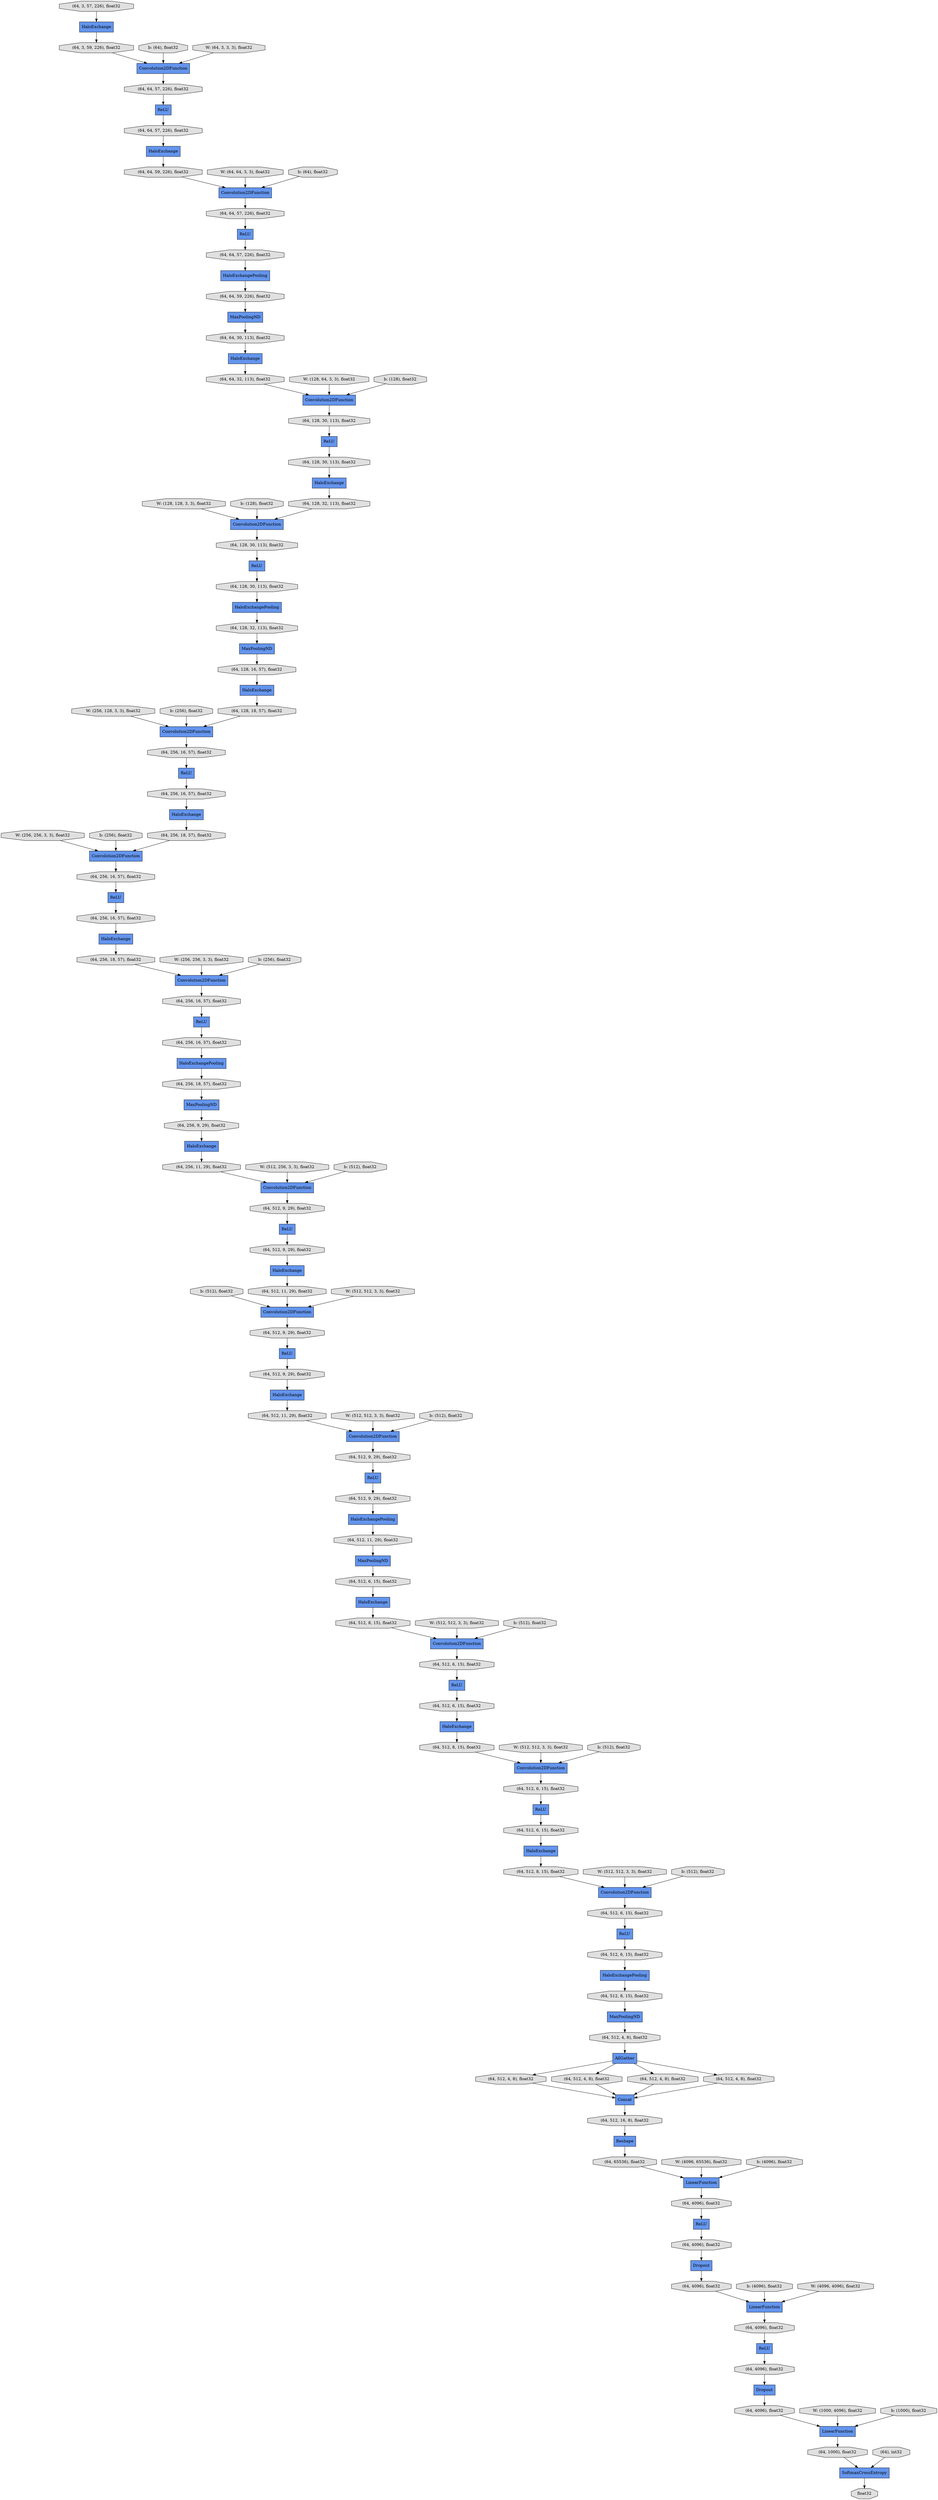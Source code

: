 digraph graphname{rankdir=TB;47867936424016 [label="b: (512), float32",shape="octagon",fillcolor="#E0E0E0",style="filled"];47867936432400 [label="b: (4096), float32",shape="octagon",fillcolor="#E0E0E0",style="filled"];47867936424336 [label="W: (512, 512, 3, 3), float32",shape="octagon",fillcolor="#E0E0E0",style="filled"];47867936432720 [label="W: (1000, 4096), float32",shape="octagon",fillcolor="#E0E0E0",style="filled"];47867936424720 [label="b: (512), float32",shape="octagon",fillcolor="#E0E0E0",style="filled"];47867936433104 [label="b: (1000), float32",shape="octagon",fillcolor="#E0E0E0",style="filled"];47869803537488 [label="Dropout",shape="record",fillcolor="#6495ED",style="filled"];47867936425040 [label="W: (512, 512, 3, 3), float32",shape="octagon",fillcolor="#E0E0E0",style="filled"];47867936425424 [label="b: (512), float32",shape="octagon",fillcolor="#E0E0E0",style="filled"];47867936425744 [label="W: (512, 512, 3, 3), float32",shape="octagon",fillcolor="#E0E0E0",style="filled"];47869803708304 [label="HaloExchange",shape="record",fillcolor="#6495ED",style="filled"];47867936426128 [label="b: (512), float32",shape="octagon",fillcolor="#E0E0E0",style="filled"];47869803587856 [label="SoftmaxCrossEntropy",shape="record",fillcolor="#6495ED",style="filled"];47869803587920 [label="Dropout",shape="record",fillcolor="#6495ED",style="filled"];47869803645264 [label="HaloExchange",shape="record",fillcolor="#6495ED",style="filled"];47867936426448 [label="W: (512, 512, 3, 3), float32",shape="octagon",fillcolor="#E0E0E0",style="filled"];47869803588112 [label="ReLU",shape="record",fillcolor="#6495ED",style="filled"];47867936524816 [label="Convolution2DFunction",shape="record",fillcolor="#6495ED",style="filled"];47869803645456 [label="(64, 3, 57, 226), float32",shape="octagon",fillcolor="#E0E0E0",style="filled"];47869803588176 [label="(64, 4096), float32",shape="octagon",fillcolor="#E0E0E0",style="filled"];47869803645520 [label="HaloExchange",shape="record",fillcolor="#6495ED",style="filled"];47869803645584 [label="Convolution2DFunction",shape="record",fillcolor="#6495ED",style="filled"];47869803588240 [label="Convolution2DFunction",shape="record",fillcolor="#6495ED",style="filled"];47869803645648 [label="HaloExchangePooling",shape="record",fillcolor="#6495ED",style="filled"];47869803588368 [label="LinearFunction",shape="record",fillcolor="#6495ED",style="filled"];47867936426832 [label="b: (512), float32",shape="octagon",fillcolor="#E0E0E0",style="filled"];47869803645840 [label="HaloExchange",shape="record",fillcolor="#6495ED",style="filled"];47869803588560 [label="MaxPoolingND",shape="record",fillcolor="#6495ED",style="filled"];47869803645904 [label="(64, 3, 59, 226), float32",shape="octagon",fillcolor="#E0E0E0",style="filled"];47869803588624 [label="ReLU",shape="record",fillcolor="#6495ED",style="filled"];47867936427152 [label="W: (4096, 65536), float32",shape="octagon",fillcolor="#E0E0E0",style="filled"];47869803588816 [label="(64, 4096), float32",shape="octagon",fillcolor="#E0E0E0",style="filled"];47869803646160 [label="(64, 64, 59, 226), float32",shape="octagon",fillcolor="#E0E0E0",style="filled"];47869803646288 [label="MaxPoolingND",shape="record",fillcolor="#6495ED",style="filled"];47869803646352 [label="HaloExchange",shape="record",fillcolor="#6495ED",style="filled"];47869803589072 [label="(64, 4096), float32",shape="octagon",fillcolor="#E0E0E0",style="filled"];47867936427472 [label="b: (4096), float32",shape="octagon",fillcolor="#E0E0E0",style="filled"];47869803589200 [label="Reshape",shape="record",fillcolor="#6495ED",style="filled"];47869803589264 [label="LinearFunction",shape="record",fillcolor="#6495ED",style="filled"];47869803589328 [label="LinearFunction",shape="record",fillcolor="#6495ED",style="filled"];47867936427792 [label="W: (4096, 4096), float32",shape="octagon",fillcolor="#E0E0E0",style="filled"];47869803646736 [label="ReLU",shape="record",fillcolor="#6495ED",style="filled"];47869803589520 [label="(64, 64, 57, 226), float32",shape="octagon",fillcolor="#E0E0E0",style="filled"];47869803802704 [label="(64, 512, 6, 15), float32",shape="octagon",fillcolor="#E0E0E0",style="filled"];47869803737168 [label="(64, 256, 18, 57), float32",shape="octagon",fillcolor="#E0E0E0",style="filled"];47869803704400 [label="(64, 64, 57, 226), float32",shape="octagon",fillcolor="#E0E0E0",style="filled"];47869803802768 [label="(64, 512, 4, 8), float32",shape="octagon",fillcolor="#E0E0E0",style="filled"];47869803737232 [label="(64, 256, 16, 57), float32",shape="octagon",fillcolor="#E0E0E0",style="filled"];47869754650832 [label="(64, 4096), float32",shape="octagon",fillcolor="#E0E0E0",style="filled"];47869803786448 [label="(64, 512, 9, 29), float32",shape="octagon",fillcolor="#E0E0E0",style="filled"];47869803737296 [label="(64, 256, 16, 57), float32",shape="octagon",fillcolor="#E0E0E0",style="filled"];47867936403664 [label="W: (128, 128, 3, 3), float32",shape="octagon",fillcolor="#E0E0E0",style="filled"];47869803737360 [label="(64, 256, 18, 57), float32",shape="octagon",fillcolor="#E0E0E0",style="filled"];47869754651024 [label="(64, 1000), float32",shape="octagon",fillcolor="#E0E0E0",style="filled"];47869803737488 [label="HaloExchange",shape="record",fillcolor="#6495ED",style="filled"];47869803786640 [label="(64, 512, 6, 15), float32",shape="octagon",fillcolor="#E0E0E0",style="filled"];47869803737552 [label="(64, 512, 9, 29), float32",shape="octagon",fillcolor="#E0E0E0",style="filled"];47869803704848 [label="(64, 64, 30, 113), float32",shape="octagon",fillcolor="#E0E0E0",style="filled"];47867936404048 [label="b: (128), float32",shape="octagon",fillcolor="#E0E0E0",style="filled"];47869803803280 [label="(64, 512, 6, 15), float32",shape="octagon",fillcolor="#E0E0E0",style="filled"];47869803704976 [label="(64, 64, 57, 226), float32",shape="octagon",fillcolor="#E0E0E0",style="filled"];47869803737808 [label="(64, 256, 16, 57), float32",shape="octagon",fillcolor="#E0E0E0",style="filled"];47869803787024 [label="(64, 512, 11, 29), float32",shape="octagon",fillcolor="#E0E0E0",style="filled"];47869803705104 [label="(64, 64, 32, 113), float32",shape="octagon",fillcolor="#E0E0E0",style="filled"];47869803803472 [label="(64, 512, 8, 15), float32",shape="octagon",fillcolor="#E0E0E0",style="filled"];47869803737936 [label="(64, 256, 9, 29), float32",shape="octagon",fillcolor="#E0E0E0",style="filled"];47869803705168 [label="(64, 64, 57, 226), float32",shape="octagon",fillcolor="#E0E0E0",style="filled"];47869803787152 [label="HaloExchangePooling",shape="record",fillcolor="#6495ED",style="filled"];47869803705232 [label="MaxPoolingND",shape="record",fillcolor="#6495ED",style="filled"];47867936404368 [label="W: (256, 128, 3, 3), float32",shape="octagon",fillcolor="#E0E0E0",style="filled"];47869803705296 [label="ReLU",shape="record",fillcolor="#6495ED",style="filled"];47869803738064 [label="(64, 512, 9, 29), float32",shape="octagon",fillcolor="#E0E0E0",style="filled"];47869803787344 [label="Concat",shape="record",fillcolor="#6495ED",style="filled"];47869803705424 [label="(64, 64, 59, 226), float32",shape="octagon",fillcolor="#E0E0E0",style="filled"];47869803787408 [label="(64, 512, 6, 15), float32",shape="octagon",fillcolor="#E0E0E0",style="filled"];47869803705488 [label="(64, 128, 30, 113), float32",shape="octagon",fillcolor="#E0E0E0",style="filled"];47867936404752 [label="b: (256), float32",shape="octagon",fillcolor="#E0E0E0",style="filled"];47869803705616 [label="(64, 128, 16, 57), float32",shape="octagon",fillcolor="#E0E0E0",style="filled"];47869754651984 [label="(64), int32",shape="octagon",fillcolor="#E0E0E0",style="filled"];47869803705680 [label="Convolution2DFunction",shape="record",fillcolor="#6495ED",style="filled"];47869803705744 [label="ReLU",shape="record",fillcolor="#6495ED",style="filled"];47869803738576 [label="(64, 512, 9, 29), float32",shape="octagon",fillcolor="#E0E0E0",style="filled"];47869803705808 [label="Convolution2DFunction",shape="record",fillcolor="#6495ED",style="filled"];47869803738640 [label="HaloExchange",shape="record",fillcolor="#6495ED",style="filled"];47869803705872 [label="(64, 128, 30, 113), float32",shape="octagon",fillcolor="#E0E0E0",style="filled"];47869803738704 [label="Convolution2DFunction",shape="record",fillcolor="#6495ED",style="filled"];47867936405072 [label="W: (256, 256, 3, 3), float32",shape="octagon",fillcolor="#E0E0E0",style="filled"];47869803738768 [label="(64, 256, 11, 29), float32",shape="octagon",fillcolor="#E0E0E0",style="filled"];47869803738832 [label="ReLU",shape="record",fillcolor="#6495ED",style="filled"];47869803788048 [label="HaloExchange",shape="record",fillcolor="#6495ED",style="filled"];47869803738896 [label="ReLU",shape="record",fillcolor="#6495ED",style="filled"];47869803706128 [label="(64, 128, 32, 113), float32",shape="octagon",fillcolor="#E0E0E0",style="filled"];47869754652496 [label="(64, 4096), float32",shape="octagon",fillcolor="#E0E0E0",style="filled"];47869803788112 [label="Convolution2DFunction",shape="record",fillcolor="#6495ED",style="filled"];47869803706192 [label="ReLU",shape="record",fillcolor="#6495ED",style="filled"];47869803788176 [label="(64, 512, 8, 15), float32",shape="octagon",fillcolor="#E0E0E0",style="filled"];47867936405456 [label="b: (256), float32",shape="octagon",fillcolor="#E0E0E0",style="filled"];47869803804688 [label="(64, 512, 4, 8), float32",shape="octagon",fillcolor="#E0E0E0",style="filled"];47869803706384 [label="(64, 256, 16, 57), float32",shape="octagon",fillcolor="#E0E0E0",style="filled"];47869803788368 [label="Convolution2DFunction",shape="record",fillcolor="#6495ED",style="filled"];47869803706448 [label="HaloExchangePooling",shape="record",fillcolor="#6495ED",style="filled"];47869803706512 [label="(64, 128, 32, 113), float32",shape="octagon",fillcolor="#E0E0E0",style="filled"];47869803706576 [label="(64, 256, 16, 57), float32",shape="octagon",fillcolor="#E0E0E0",style="filled"];47869803739408 [label="Convolution2DFunction",shape="record",fillcolor="#6495ED",style="filled"];47867936405776 [label="W: (256, 256, 3, 3), float32",shape="octagon",fillcolor="#E0E0E0",style="filled"];47869803706640 [label="(64, 128, 30, 113), float32",shape="octagon",fillcolor="#E0E0E0",style="filled"];47869803805008 [label="(64, 512, 4, 8), float32",shape="octagon",fillcolor="#E0E0E0",style="filled"];47869803706704 [label="ReLU",shape="record",fillcolor="#6495ED",style="filled"];47869803788688 [label="ReLU",shape="record",fillcolor="#6495ED",style="filled"];47869803706768 [label="(64, 128, 30, 113), float32",shape="octagon",fillcolor="#E0E0E0",style="filled"];47869803788752 [label="(64, 512, 6, 15), float32",shape="octagon",fillcolor="#E0E0E0",style="filled"];47869803739600 [label="HaloExchange",shape="record",fillcolor="#6495ED",style="filled"];47869803706832 [label="HaloExchangePooling",shape="record",fillcolor="#6495ED",style="filled"];47867674524112 [label="b: (64), float32",shape="octagon",fillcolor="#E0E0E0",style="filled"];47869803739664 [label="(64, 512, 11, 29), float32",shape="octagon",fillcolor="#E0E0E0",style="filled"];47869803706960 [label="HaloExchange",shape="record",fillcolor="#6495ED",style="filled"];47869754653328 [label="(64, 4096), float32",shape="octagon",fillcolor="#E0E0E0",style="filled"];47869803788944 [label="(64, 512, 6, 15), float32",shape="octagon",fillcolor="#E0E0E0",style="filled"];47867936406160 [label="b: (256), float32",shape="octagon",fillcolor="#E0E0E0",style="filled"];47869803739856 [label="MaxPoolingND",shape="record",fillcolor="#6495ED",style="filled"];47869803805456 [label="(64, 512, 4, 8), float32",shape="octagon",fillcolor="#E0E0E0",style="filled"];47869803707152 [label="(64, 128, 18, 57), float32",shape="octagon",fillcolor="#E0E0E0",style="filled"];47869754653520 [label="(64, 65536), float32",shape="octagon",fillcolor="#E0E0E0",style="filled"];47867674524560 [label="W: (64, 64, 3, 3), float32",shape="octagon",fillcolor="#E0E0E0",style="filled"];47867667602320 [label="W: (64, 3, 3, 3), float32",shape="octagon",fillcolor="#E0E0E0",style="filled"];47869803789264 [label="HaloExchange",shape="record",fillcolor="#6495ED",style="filled"];47867936406480 [label="W: (512, 256, 3, 3), float32",shape="octagon",fillcolor="#E0E0E0",style="filled"];47869803805712 [label="(64, 512, 4, 8), float32",shape="octagon",fillcolor="#E0E0E0",style="filled"];47869803789328 [label="(64, 512, 8, 15), float32",shape="octagon",fillcolor="#E0E0E0",style="filled"];47869803740176 [label="ReLU",shape="record",fillcolor="#6495ED",style="filled"];47869803707408 [label="Convolution2DFunction",shape="record",fillcolor="#6495ED",style="filled"];47869803740240 [label="(64, 512, 9, 29), float32",shape="octagon",fillcolor="#E0E0E0",style="filled"];47869803707472 [label="(64, 256, 16, 57), float32",shape="octagon",fillcolor="#E0E0E0",style="filled"];47869803805840 [label="(64, 512, 16, 8), float32",shape="octagon",fillcolor="#E0E0E0",style="filled"];47869803789456 [label="MaxPoolingND",shape="record",fillcolor="#6495ED",style="filled"];47869754653904 [label="float32",shape="octagon",fillcolor="#E0E0E0",style="filled"];47869803707600 [label="Convolution2DFunction",shape="record",fillcolor="#6495ED",style="filled"];47867674524880 [label="b: (64), float32",shape="octagon",fillcolor="#E0E0E0",style="filled"];47869803740432 [label="(64, 512, 9, 29), float32",shape="octagon",fillcolor="#E0E0E0",style="filled"];47869803707664 [label="HaloExchange",shape="record",fillcolor="#6495ED",style="filled"];47867936406864 [label="b: (512), float32",shape="octagon",fillcolor="#E0E0E0",style="filled"];47869803707792 [label="ReLU",shape="record",fillcolor="#6495ED",style="filled"];47869754654096 [label="ReLU",shape="record",fillcolor="#6495ED",style="filled"];47869803789776 [label="ReLU",shape="record",fillcolor="#6495ED",style="filled"];47869803707856 [label="HaloExchange",shape="record",fillcolor="#6495ED",style="filled"];47869803789840 [label="(64, 512, 6, 15), float32",shape="octagon",fillcolor="#E0E0E0",style="filled"];47867674525200 [label="W: (128, 64, 3, 3), float32",shape="octagon",fillcolor="#E0E0E0",style="filled"];47869803740752 [label="HaloExchangePooling",shape="record",fillcolor="#6495ED",style="filled"];47869803740816 [label="(64, 512, 11, 29), float32",shape="octagon",fillcolor="#E0E0E0",style="filled"];47867936407184 [label="W: (512, 512, 3, 3), float32",shape="octagon",fillcolor="#E0E0E0",style="filled"];47869803708112 [label="ReLU",shape="record",fillcolor="#6495ED",style="filled"];47869803740944 [label="Convolution2DFunction",shape="record",fillcolor="#6495ED",style="filled"];47869803708176 [label="Convolution2DFunction",shape="record",fillcolor="#6495ED",style="filled"];47869803790160 [label="AllGather",shape="record",fillcolor="#6495ED",style="filled"];47867674525520 [label="b: (128), float32",shape="octagon",fillcolor="#E0E0E0",style="filled"];47869803790224 [label="(64, 512, 8, 15), float32",shape="octagon",fillcolor="#E0E0E0",style="filled"];47869803708368 [label="(64, 256, 18, 57), float32",shape="octagon",fillcolor="#E0E0E0",style="filled"];47869803589264 -> 47869803588816;47869803787344 -> 47869803805840;47869803705808 -> 47869803706640;47867936432720 -> 47869803588368;47869803737168 -> 47869803705232;47869803706640 -> 47869803706192;47869803740816 -> 47869803739408;47869803707408 -> 47869803738576;47869803803280 -> 47869803787152;47869803707600 -> 47869803706384;47869803788176 -> 47869803740944;47869803738768 -> 47869803707408;47869803705104 -> 47869803645584;47867936406864 -> 47869803707408;47869803789456 -> 47869803802768;47867936425744 -> 47869803788112;47869803707472 -> 47869803705744;47869803645904 -> 47867936524816;47869803788688 -> 47869803789840;47869803708368 -> 47869803707600;47869754652496 -> 47869803588368;47869803738704 -> 47869803738064;47867936426448 -> 47869803788368;47869803738064 -> 47869803738896;47869803537488 -> 47869803588176;47869803790160 -> 47869803805712;47869754654096 -> 47869803704400;47869803740432 -> 47869803740176;47869803737936 -> 47869803707856;47869803645648 -> 47869803705424;47869803788112 -> 47869803788944;47869803589200 -> 47869754653520;47869803737808 -> 47869803706832;47869803789264 -> 47869803790224;47869803705488 -> 47869803645520;47869803705424 -> 47869803588560;47869803589328 -> 47869754650832;47869803706384 -> 47869803707792;47869803707664 -> 47869803708368;47869803588240 -> 47869803704976;47869803646288 -> 47869803705616;47869803646736 -> 47869803705488;47869803704848 -> 47869803646352;47869803704976 -> 47869803588112;47869803802768 -> 47869803790160;47869803706960 -> 47869803707152;47869803704400 -> 47869803645840;47869803738832 -> 47869803788752;47869803789840 -> 47869803789264;47869803737360 -> 47869803708176;47869803705168 -> 47869803645648;47867936425424 -> 47869803740944;47869803645520 -> 47869803706512;47869803645456 -> 47869803645264;47867936425040 -> 47869803740944;47867936404368 -> 47869803705680;47869803788944 -> 47869803788688;47869803739408 -> 47869803740432;47869803738640 -> 47869803739664;47869803707792 -> 47869803737232;47869803705296 -> 47869803589072;47867936424016 -> 47869803738704;47869803708304 -> 47869803737360;47869803645584 -> 47869803705872;47869803786640 -> 47869803737488;47869803705872 -> 47869803646736;47869754653520 -> 47869803589264;47869803645840 -> 47869803646160;47867674524112 -> 47867936524816;47867667602320 -> 47867936524816;47869803646160 -> 47869803588240;47869803788752 -> 47869803788048;47869803790160 -> 47869803805008;47869803737296 -> 47869803708112;47869803790224 -> 47869803788368;47869803707856 -> 47869803738768;47869803706704 -> 47869803737552;47869803589520 -> 47869754654096;47869803803472 -> 47869803789456;47867936404752 -> 47869803705680;47869803588624 -> 47869754653328;47869803589072 -> 47869803537488;47869803737232 -> 47869803708304;47869803646352 -> 47869803705104;47867936427152 -> 47869803589264;47869803645264 -> 47869803645904;47869803706128 -> 47869803646288;47869803588816 -> 47869803705296;47869803587856 -> 47869754653904;47867936427792 -> 47869803589328;47869803787152 -> 47869803803472;47869803705232 -> 47869803737936;47867936405776 -> 47869803708176;47867936404048 -> 47869803705808;47869803805456 -> 47869803787344;47867936405072 -> 47869803707600;47869803805712 -> 47869803787344;47869803705744 -> 47869803706576;47869803705680 -> 47869803707472;47869803708176 -> 47869803737296;47869754653328 -> 47869803587920;47869803740752 -> 47869803787024;47867936407184 -> 47869803738704;47869803706576 -> 47869803707664;47869803707152 -> 47869803705680;47867674525200 -> 47869803645584;47869803789328 -> 47869803788112;47869803705616 -> 47869803706960;47869754651024 -> 47869803587856;47867936424336 -> 47869803739408;47867936427472 -> 47869803589264;47869803788048 -> 47869803789328;47869803804688 -> 47869803787344;47869803805008 -> 47869803787344;47867936406160 -> 47869803708176;47869803740240 -> 47869803739600;47869803706832 -> 47869803737168;47867936433104 -> 47869803588368;47869803787408 -> 47869803738832;47869803740944 -> 47869803787408;47869803790160 -> 47869803804688;47867936426128 -> 47869803788112;47869803740176 -> 47869803786448;47869803706768 -> 47869803706448;47869803588176 -> 47869803589328;47869803738576 -> 47869803706704;47869803737552 -> 47869803738640;47869803805840 -> 47869803589200;47869803787024 -> 47869803739856;47867936424720 -> 47869803739408;47869754650832 -> 47869803588624;47869803788368 -> 47869803802704;47867936524816 -> 47869803589520;47869803789776 -> 47869803803280;47869803739600 -> 47869803740816;47869803739664 -> 47869803738704;47869803588560 -> 47869803704848;47869803588368 -> 47869754651024;47867936405456 -> 47869803707600;47869754651984 -> 47869803587856;47869803790160 -> 47869803805456;47867674524560 -> 47869803588240;47869803706192 -> 47869803706768;47869803588112 -> 47869803705168;47869803708112 -> 47869803737808;47869803739856 -> 47869803786640;47869803786448 -> 47869803740752;47867936406480 -> 47869803707408;47869803706512 -> 47869803705808;47867674525520 -> 47869803645584;47867936426832 -> 47869803788368;47867674524880 -> 47869803588240;47869803738896 -> 47869803740240;47869803587920 -> 47869754652496;47869803706448 -> 47869803706128;47869803737488 -> 47869803788176;47867936403664 -> 47869803705808;47867936432400 -> 47869803589328;47869803802704 -> 47869803789776;}